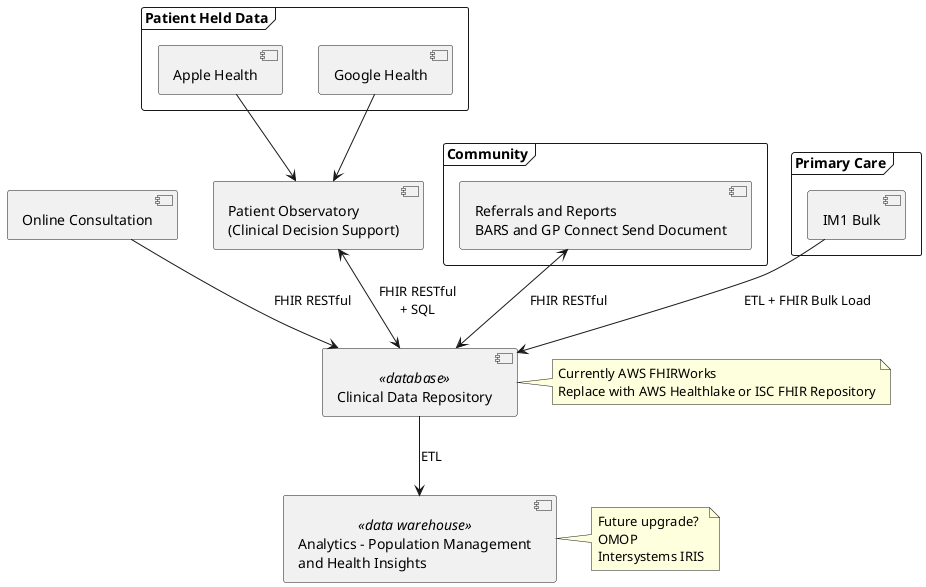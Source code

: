 
  @startuml

    component "Online Consultation" as triage

    frame "Patient Held Data" as phr {
      component "Apple Health" as Apple
      component "Google Health" as Google
    }

    frame "Community" as community {
    component "Referrals and Reports\nBARS and GP Connect Send Document" as bars
    }

    frame "Primary Care" as pc {
      component "IM1 Bulk" as im1
    }
    component "Patient Observatory\n(Clinical Decision Support)" as obs

    component "Clinical Data Repository" as CDR <<database>>

    component "Analytics - Population Management\nand Health Insights" as omop <<data warehouse>>

    triage --> CDR  : FHIR RESTful
    Apple --> obs
    Google --> obs

    obs <--> CDR : FHIR RESTful\n+ SQL

    bars <--> CDR: FHIR RESTful

    im1 --> CDR : ETL + FHIR Bulk Load

    CDR --> omop : ETL

    note as OMOP
      Future upgrade?
      OMOP
      Intersystems IRIS
    end note

    note as FHIR
      Currently AWS FHIRWorks
      Replace with AWS Healthlake or ISC FHIR Repository
    end note

    OMOP .l. omop
    FHIR .l. CDR

  @enduml
